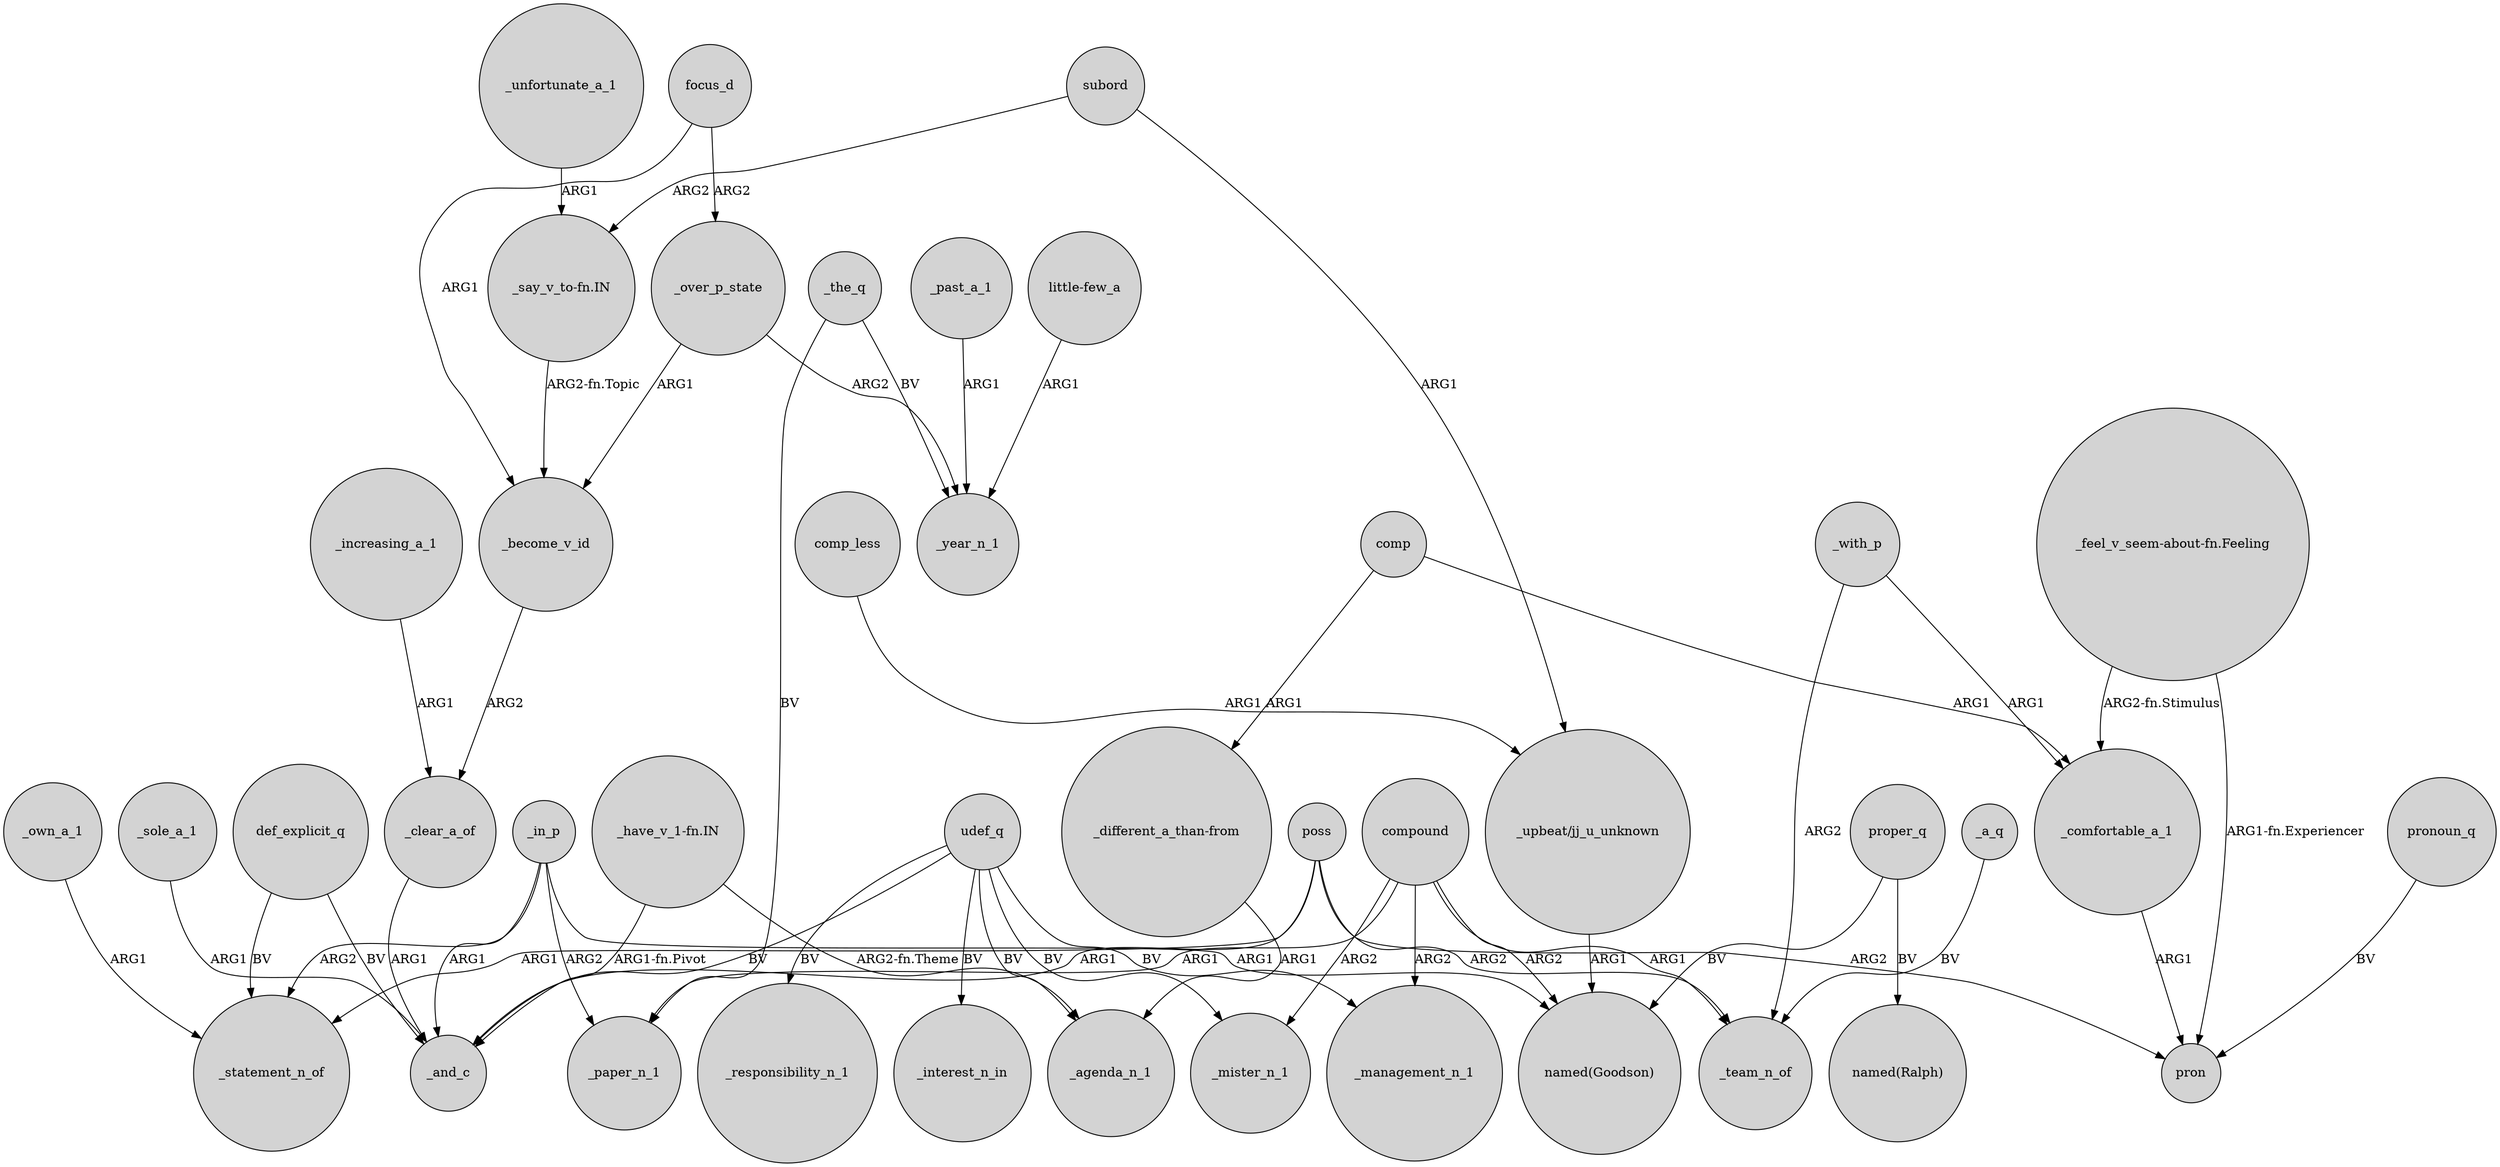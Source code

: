 digraph {
	node [shape=circle style=filled]
	udef_q -> _responsibility_n_1 [label=BV]
	_in_p -> _paper_n_1 [label=ARG2]
	_the_q -> _paper_n_1 [label=BV]
	compound -> _team_n_of [label=ARG1]
	proper_q -> "named(Goodson)" [label=BV]
	"_feel_v_seem-about-fn.Feeling" -> _comfortable_a_1 [label="ARG2-fn.Stimulus"]
	poss -> pron [label=ARG2]
	poss -> _and_c [label=ARG1]
	"_different_a_than-from" -> _agenda_n_1 [label=ARG1]
	def_explicit_q -> _and_c [label=BV]
	focus_d -> _over_p_state [label=ARG2]
	_a_q -> _team_n_of [label=BV]
	compound -> _mister_n_1 [label=ARG2]
	compound -> _paper_n_1 [label=ARG1]
	udef_q -> _mister_n_1 [label=BV]
	"_say_v_to-fn.IN" -> _become_v_id [label="ARG2-fn.Topic"]
	poss -> _statement_n_of [label=ARG1]
	_unfortunate_a_1 -> "_say_v_to-fn.IN" [label=ARG1]
	_increasing_a_1 -> _clear_a_of [label=ARG1]
	compound -> _management_n_1 [label=ARG2]
	_with_p -> _team_n_of [label=ARG2]
	udef_q -> _interest_n_in [label=BV]
	udef_q -> _management_n_1 [label=BV]
	_sole_a_1 -> _and_c [label=ARG1]
	_clear_a_of -> _and_c [label=ARG1]
	"_feel_v_seem-about-fn.Feeling" -> pron [label="ARG1-fn.Experiencer"]
	_past_a_1 -> _year_n_1 [label=ARG1]
	focus_d -> _become_v_id [label=ARG1]
	_become_v_id -> _clear_a_of [label=ARG2]
	"_have_v_1-fn.IN" -> _agenda_n_1 [label="ARG2-fn.Theme"]
	pronoun_q -> pron [label=BV]
	_in_p -> "named(Goodson)" [label=ARG1]
	subord -> "_say_v_to-fn.IN" [label=ARG2]
	_over_p_state -> _year_n_1 [label=ARG2]
	"_upbeat/jj_u_unknown" -> "named(Goodson)" [label=ARG1]
	proper_q -> "named(Ralph)" [label=BV]
	"_have_v_1-fn.IN" -> _and_c [label="ARG1-fn.Pivot"]
	subord -> "_upbeat/jj_u_unknown" [label=ARG1]
	_over_p_state -> _become_v_id [label=ARG1]
	comp -> "_different_a_than-from" [label=ARG1]
	_in_p -> _and_c [label=ARG1]
	"little-few_a" -> _year_n_1 [label=ARG1]
	comp -> _comfortable_a_1 [label=ARG1]
	poss -> _team_n_of [label=ARG2]
	_comfortable_a_1 -> pron [label=ARG1]
	_with_p -> _comfortable_a_1 [label=ARG1]
	_the_q -> _year_n_1 [label=BV]
	compound -> "named(Goodson)" [label=ARG2]
	comp_less -> "_upbeat/jj_u_unknown" [label=ARG1]
	_in_p -> _statement_n_of [label=ARG2]
	_own_a_1 -> _statement_n_of [label=ARG1]
	udef_q -> _and_c [label=BV]
	def_explicit_q -> _statement_n_of [label=BV]
	udef_q -> _agenda_n_1 [label=BV]
}
